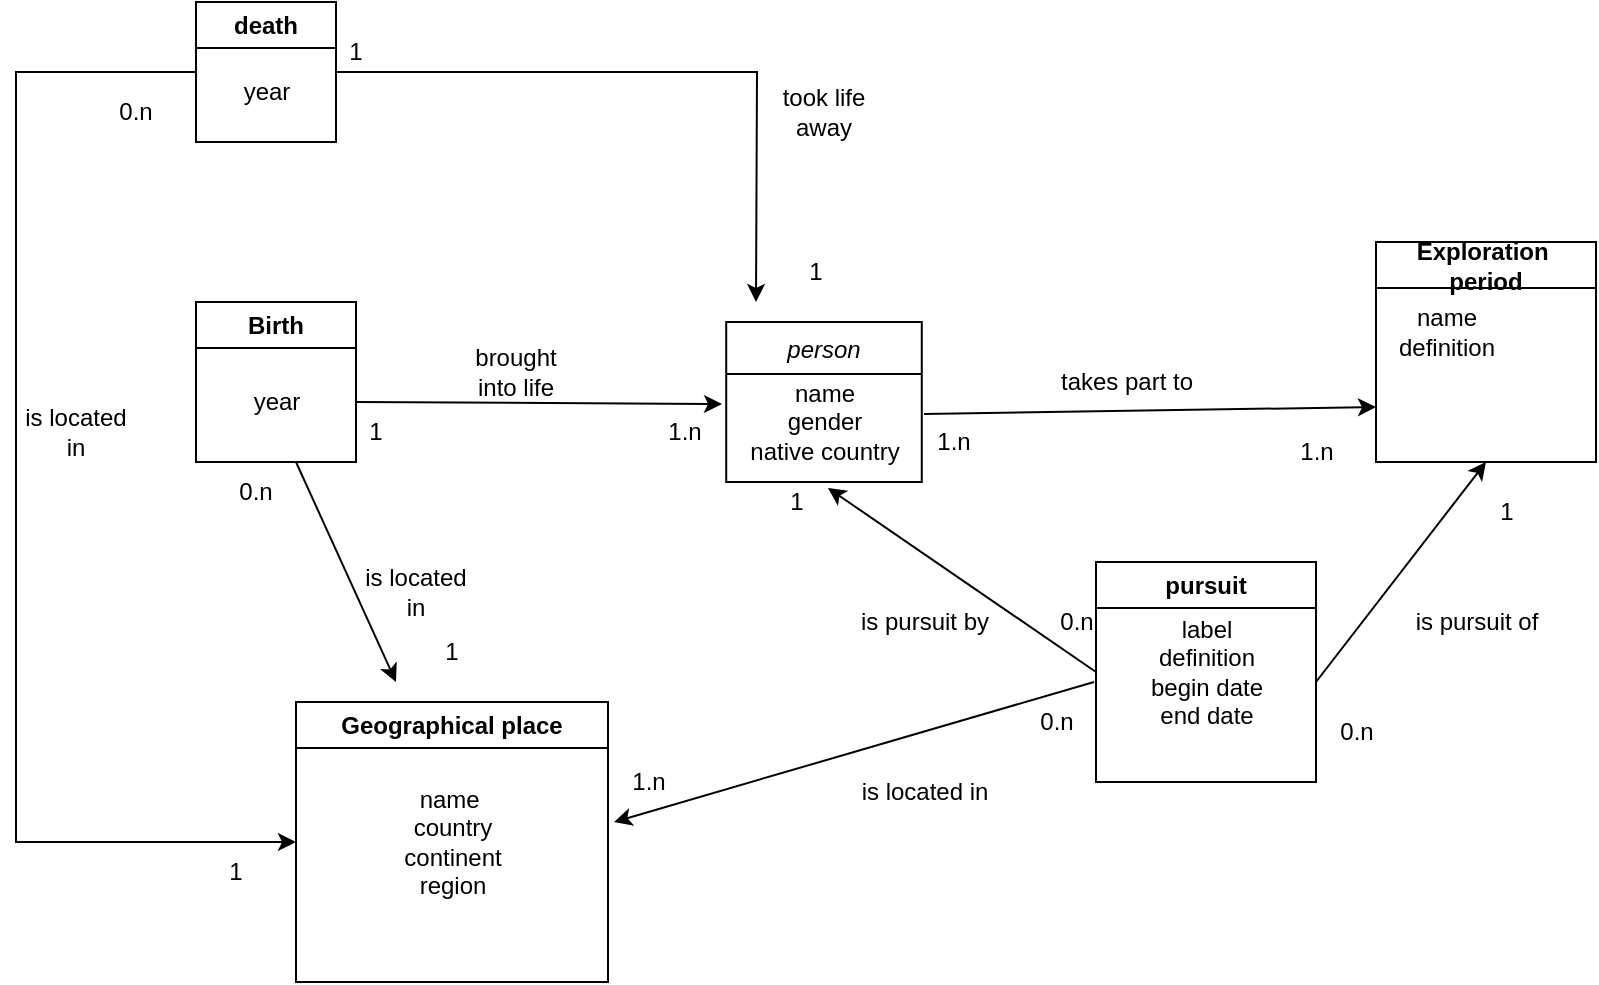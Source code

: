 <mxfile version="20.8.5" type="github"><diagram id="C5RBs43oDa-KdzZeNtuy" name="Page-1"><mxGraphModel dx="1151" dy="599" grid="1" gridSize="10" guides="1" tooltips="1" connect="1" arrows="1" fold="1" page="1" pageScale="1" pageWidth="827" pageHeight="1169" math="0" shadow="0"><root><mxCell id="WIyWlLk6GJQsqaUBKTNV-0"/><mxCell id="WIyWlLk6GJQsqaUBKTNV-1" parent="WIyWlLk6GJQsqaUBKTNV-0"/><mxCell id="zkfFHV4jXpPFQw0GAbJ--0" value="person" style="swimlane;fontStyle=2;align=center;verticalAlign=top;childLayout=stackLayout;horizontal=1;startSize=26;horizontalStack=0;resizeParent=1;resizeLast=0;collapsible=1;marginBottom=0;rounded=0;shadow=0;strokeWidth=1;" parent="WIyWlLk6GJQsqaUBKTNV-1" vertex="1"><mxGeometry x="365.11" y="220" width="97.78" height="80" as="geometry"><mxRectangle x="230" y="140" width="160" height="26" as="alternateBounds"/></mxGeometry></mxCell><mxCell id="K8FcZvoOdBKT6ePHO7J_-2" value="&lt;div style=&quot;&quot;&gt;&lt;span style=&quot;background-color: initial;&quot;&gt;name&lt;/span&gt;&lt;/div&gt;&lt;div style=&quot;&quot;&gt;&lt;span style=&quot;background-color: initial;&quot;&gt;gender&lt;/span&gt;&lt;/div&gt;&lt;div style=&quot;&quot;&gt;&lt;span style=&quot;background-color: initial;&quot;&gt;native country&lt;/span&gt;&lt;/div&gt;" style="text;html=1;align=center;verticalAlign=middle;resizable=0;points=[];autosize=1;strokeColor=none;fillColor=none;" parent="WIyWlLk6GJQsqaUBKTNV-1" vertex="1"><mxGeometry x="364" y="240" width="100" height="60" as="geometry"/></mxCell><mxCell id="K8FcZvoOdBKT6ePHO7J_-3" value="Birth" style="swimlane;whiteSpace=wrap;html=1;" parent="WIyWlLk6GJQsqaUBKTNV-1" vertex="1"><mxGeometry x="100" y="210" width="80" height="80" as="geometry"/></mxCell><mxCell id="K8FcZvoOdBKT6ePHO7J_-4" value="year" style="text;html=1;align=center;verticalAlign=middle;resizable=0;points=[];autosize=1;strokeColor=none;fillColor=none;" parent="K8FcZvoOdBKT6ePHO7J_-3" vertex="1"><mxGeometry x="15" y="35" width="50" height="30" as="geometry"/></mxCell><mxCell id="K8FcZvoOdBKT6ePHO7J_-5" value="" style="endArrow=classic;html=1;rounded=0;entryX=-0.01;entryY=0.35;entryDx=0;entryDy=0;entryPerimeter=0;" parent="WIyWlLk6GJQsqaUBKTNV-1" target="K8FcZvoOdBKT6ePHO7J_-2" edge="1"><mxGeometry width="50" height="50" relative="1" as="geometry"><mxPoint x="180" y="260" as="sourcePoint"/><mxPoint x="440" y="300" as="targetPoint"/></mxGeometry></mxCell><mxCell id="K8FcZvoOdBKT6ePHO7J_-6" value="brought into life" style="text;html=1;strokeColor=none;fillColor=none;align=center;verticalAlign=middle;whiteSpace=wrap;rounded=0;" parent="WIyWlLk6GJQsqaUBKTNV-1" vertex="1"><mxGeometry x="230" y="230" width="60" height="30" as="geometry"/></mxCell><mxCell id="K8FcZvoOdBKT6ePHO7J_-8" value="1" style="text;html=1;strokeColor=none;fillColor=none;align=center;verticalAlign=middle;whiteSpace=wrap;rounded=0;" parent="WIyWlLk6GJQsqaUBKTNV-1" vertex="1"><mxGeometry x="160" y="260" width="60" height="30" as="geometry"/></mxCell><mxCell id="K8FcZvoOdBKT6ePHO7J_-9" value="1.n" style="text;html=1;align=center;verticalAlign=middle;resizable=0;points=[];autosize=1;strokeColor=none;fillColor=none;" parent="WIyWlLk6GJQsqaUBKTNV-1" vertex="1"><mxGeometry x="324" y="260" width="40" height="30" as="geometry"/></mxCell><mxCell id="K8FcZvoOdBKT6ePHO7J_-14" style="edgeStyle=orthogonalEdgeStyle;rounded=0;orthogonalLoop=1;jettySize=auto;html=1;exitX=1;exitY=0.5;exitDx=0;exitDy=0;" parent="WIyWlLk6GJQsqaUBKTNV-1" source="K8FcZvoOdBKT6ePHO7J_-11" edge="1"><mxGeometry relative="1" as="geometry"><mxPoint x="380" y="210" as="targetPoint"/></mxGeometry></mxCell><mxCell id="K8FcZvoOdBKT6ePHO7J_-11" value="death" style="swimlane;whiteSpace=wrap;html=1;" parent="WIyWlLk6GJQsqaUBKTNV-1" vertex="1"><mxGeometry x="100" y="60" width="70" height="70" as="geometry"/></mxCell><mxCell id="K8FcZvoOdBKT6ePHO7J_-12" value="year" style="text;html=1;align=center;verticalAlign=middle;resizable=0;points=[];autosize=1;strokeColor=none;fillColor=none;" parent="K8FcZvoOdBKT6ePHO7J_-11" vertex="1"><mxGeometry x="10" y="30" width="50" height="30" as="geometry"/></mxCell><mxCell id="K8FcZvoOdBKT6ePHO7J_-15" value="took life away" style="text;html=1;strokeColor=none;fillColor=none;align=center;verticalAlign=middle;whiteSpace=wrap;rounded=0;" parent="WIyWlLk6GJQsqaUBKTNV-1" vertex="1"><mxGeometry x="384" y="100" width="60" height="30" as="geometry"/></mxCell><mxCell id="K8FcZvoOdBKT6ePHO7J_-16" value="1" style="text;html=1;strokeColor=none;fillColor=none;align=center;verticalAlign=middle;whiteSpace=wrap;rounded=0;" parent="WIyWlLk6GJQsqaUBKTNV-1" vertex="1"><mxGeometry x="150" y="70" width="60" height="30" as="geometry"/></mxCell><mxCell id="K8FcZvoOdBKT6ePHO7J_-17" value="1" style="text;html=1;strokeColor=none;fillColor=none;align=center;verticalAlign=middle;whiteSpace=wrap;rounded=0;" parent="WIyWlLk6GJQsqaUBKTNV-1" vertex="1"><mxGeometry x="380" y="180" width="60" height="30" as="geometry"/></mxCell><mxCell id="K8FcZvoOdBKT6ePHO7J_-18" value="Geographical place" style="swimlane;whiteSpace=wrap;html=1;" parent="WIyWlLk6GJQsqaUBKTNV-1" vertex="1"><mxGeometry x="150" y="410" width="156" height="140" as="geometry"/></mxCell><mxCell id="K8FcZvoOdBKT6ePHO7J_-41" value="name&amp;nbsp;&lt;br&gt;country&lt;br&gt;continent&lt;br&gt;region" style="text;html=1;align=center;verticalAlign=middle;resizable=0;points=[];autosize=1;strokeColor=none;fillColor=none;" parent="K8FcZvoOdBKT6ePHO7J_-18" vertex="1"><mxGeometry x="43" y="35" width="70" height="70" as="geometry"/></mxCell><mxCell id="K8FcZvoOdBKT6ePHO7J_-20" value="" style="endArrow=classic;html=1;rounded=0;exitX=0;exitY=0.5;exitDx=0;exitDy=0;entryX=0;entryY=0.5;entryDx=0;entryDy=0;" parent="WIyWlLk6GJQsqaUBKTNV-1" source="K8FcZvoOdBKT6ePHO7J_-11" target="K8FcZvoOdBKT6ePHO7J_-18" edge="1"><mxGeometry width="50" height="50" relative="1" as="geometry"><mxPoint x="390" y="340" as="sourcePoint"/><mxPoint x="20" y="480" as="targetPoint"/><Array as="points"><mxPoint x="10" y="95"/><mxPoint x="10" y="480"/></Array></mxGeometry></mxCell><mxCell id="K8FcZvoOdBKT6ePHO7J_-21" value="is located in" style="text;html=1;strokeColor=none;fillColor=none;align=center;verticalAlign=middle;whiteSpace=wrap;rounded=0;" parent="WIyWlLk6GJQsqaUBKTNV-1" vertex="1"><mxGeometry x="10" y="260" width="60" height="30" as="geometry"/></mxCell><mxCell id="K8FcZvoOdBKT6ePHO7J_-22" value="" style="endArrow=classic;html=1;rounded=0;" parent="WIyWlLk6GJQsqaUBKTNV-1" edge="1"><mxGeometry width="50" height="50" relative="1" as="geometry"><mxPoint x="150" y="290" as="sourcePoint"/><mxPoint x="200" y="400" as="targetPoint"/></mxGeometry></mxCell><mxCell id="K8FcZvoOdBKT6ePHO7J_-23" value="is located in" style="text;html=1;strokeColor=none;fillColor=none;align=center;verticalAlign=middle;whiteSpace=wrap;rounded=0;" parent="WIyWlLk6GJQsqaUBKTNV-1" vertex="1"><mxGeometry x="180" y="340" width="60" height="30" as="geometry"/></mxCell><mxCell id="K8FcZvoOdBKT6ePHO7J_-24" value="0.n" style="text;html=1;strokeColor=none;fillColor=none;align=center;verticalAlign=middle;whiteSpace=wrap;rounded=0;" parent="WIyWlLk6GJQsqaUBKTNV-1" vertex="1"><mxGeometry x="40" y="100" width="60" height="30" as="geometry"/></mxCell><mxCell id="K8FcZvoOdBKT6ePHO7J_-25" value="1" style="text;html=1;strokeColor=none;fillColor=none;align=center;verticalAlign=middle;whiteSpace=wrap;rounded=0;" parent="WIyWlLk6GJQsqaUBKTNV-1" vertex="1"><mxGeometry x="90" y="480" width="60" height="30" as="geometry"/></mxCell><mxCell id="K8FcZvoOdBKT6ePHO7J_-28" value="0.n" style="text;html=1;strokeColor=none;fillColor=none;align=center;verticalAlign=middle;whiteSpace=wrap;rounded=0;" parent="WIyWlLk6GJQsqaUBKTNV-1" vertex="1"><mxGeometry x="100" y="290" width="60" height="30" as="geometry"/></mxCell><mxCell id="K8FcZvoOdBKT6ePHO7J_-30" value="1" style="text;html=1;strokeColor=none;fillColor=none;align=center;verticalAlign=middle;whiteSpace=wrap;rounded=0;" parent="WIyWlLk6GJQsqaUBKTNV-1" vertex="1"><mxGeometry x="198" y="370" width="60" height="30" as="geometry"/></mxCell><mxCell id="K8FcZvoOdBKT6ePHO7J_-54" value="Exploration&amp;nbsp; period" style="swimlane;whiteSpace=wrap;html=1;" parent="WIyWlLk6GJQsqaUBKTNV-1" vertex="1"><mxGeometry x="690" y="180" width="110" height="110" as="geometry"/></mxCell><mxCell id="K8FcZvoOdBKT6ePHO7J_-56" value="name&lt;br&gt;definition" style="text;html=1;align=center;verticalAlign=middle;resizable=0;points=[];autosize=1;strokeColor=none;fillColor=none;" parent="K8FcZvoOdBKT6ePHO7J_-54" vertex="1"><mxGeometry y="25" width="70" height="40" as="geometry"/></mxCell><mxCell id="K8FcZvoOdBKT6ePHO7J_-66" value="1.n" style="text;html=1;strokeColor=none;fillColor=none;align=center;verticalAlign=middle;whiteSpace=wrap;rounded=0;" parent="WIyWlLk6GJQsqaUBKTNV-1" vertex="1"><mxGeometry x="449" y="265" width="60" height="30" as="geometry"/></mxCell><mxCell id="K8FcZvoOdBKT6ePHO7J_-68" value="1.n" style="text;html=1;align=center;verticalAlign=middle;resizable=0;points=[];autosize=1;strokeColor=none;fillColor=none;" parent="WIyWlLk6GJQsqaUBKTNV-1" vertex="1"><mxGeometry x="640" y="270" width="40" height="30" as="geometry"/></mxCell><mxCell id="K8FcZvoOdBKT6ePHO7J_-69" value="takes part to" style="text;html=1;align=center;verticalAlign=middle;resizable=0;points=[];autosize=1;strokeColor=none;fillColor=none;rotation=0;" parent="WIyWlLk6GJQsqaUBKTNV-1" vertex="1"><mxGeometry x="520" y="235" width="90" height="30" as="geometry"/></mxCell><mxCell id="K8FcZvoOdBKT6ePHO7J_-116" value="pursuit" style="swimlane;whiteSpace=wrap;html=1;" parent="WIyWlLk6GJQsqaUBKTNV-1" vertex="1"><mxGeometry x="550" y="340" width="110" height="110" as="geometry"/></mxCell><mxCell id="K8FcZvoOdBKT6ePHO7J_-117" value="label&lt;br&gt;definition&lt;br&gt;begin date&lt;br&gt;end date" style="text;html=1;align=center;verticalAlign=middle;resizable=0;points=[];autosize=1;strokeColor=none;fillColor=none;" parent="K8FcZvoOdBKT6ePHO7J_-116" vertex="1"><mxGeometry x="15" y="20" width="80" height="70" as="geometry"/></mxCell><mxCell id="K8FcZvoOdBKT6ePHO7J_-119" value="" style="endArrow=classic;html=1;rounded=0;exitX=1;exitY=0.433;exitDx=0;exitDy=0;exitPerimeter=0;entryX=0;entryY=0.75;entryDx=0;entryDy=0;" parent="WIyWlLk6GJQsqaUBKTNV-1" source="K8FcZvoOdBKT6ePHO7J_-2" target="K8FcZvoOdBKT6ePHO7J_-54" edge="1"><mxGeometry width="50" height="50" relative="1" as="geometry"><mxPoint x="390" y="400" as="sourcePoint"/><mxPoint x="440" y="350" as="targetPoint"/></mxGeometry></mxCell><mxCell id="K8FcZvoOdBKT6ePHO7J_-120" value="" style="endArrow=classic;html=1;rounded=0;entryX=0.5;entryY=1;entryDx=0;entryDy=0;" parent="WIyWlLk6GJQsqaUBKTNV-1" target="K8FcZvoOdBKT6ePHO7J_-54" edge="1"><mxGeometry width="50" height="50" relative="1" as="geometry"><mxPoint x="660" y="400" as="sourcePoint"/><mxPoint x="440" y="350" as="targetPoint"/></mxGeometry></mxCell><mxCell id="K8FcZvoOdBKT6ePHO7J_-121" value="is pursuit of" style="text;html=1;align=center;verticalAlign=middle;resizable=0;points=[];autosize=1;strokeColor=none;fillColor=none;" parent="WIyWlLk6GJQsqaUBKTNV-1" vertex="1"><mxGeometry x="700" y="355" width="80" height="30" as="geometry"/></mxCell><mxCell id="K8FcZvoOdBKT6ePHO7J_-122" value="1" style="text;html=1;align=center;verticalAlign=middle;resizable=0;points=[];autosize=1;strokeColor=none;fillColor=none;" parent="WIyWlLk6GJQsqaUBKTNV-1" vertex="1"><mxGeometry x="740" y="300" width="30" height="30" as="geometry"/></mxCell><mxCell id="K8FcZvoOdBKT6ePHO7J_-123" value="0.n" style="text;html=1;align=center;verticalAlign=middle;resizable=0;points=[];autosize=1;strokeColor=none;fillColor=none;" parent="WIyWlLk6GJQsqaUBKTNV-1" vertex="1"><mxGeometry x="660" y="410" width="40" height="30" as="geometry"/></mxCell><mxCell id="K8FcZvoOdBKT6ePHO7J_-125" value="" style="endArrow=classic;html=1;rounded=0;exitX=0;exitY=0.5;exitDx=0;exitDy=0;entryX=0.52;entryY=1.05;entryDx=0;entryDy=0;entryPerimeter=0;" parent="WIyWlLk6GJQsqaUBKTNV-1" source="K8FcZvoOdBKT6ePHO7J_-116" target="K8FcZvoOdBKT6ePHO7J_-2" edge="1"><mxGeometry width="50" height="50" relative="1" as="geometry"><mxPoint x="390" y="400" as="sourcePoint"/><mxPoint x="440" y="350" as="targetPoint"/></mxGeometry></mxCell><mxCell id="K8FcZvoOdBKT6ePHO7J_-126" value="is pursuit by" style="text;html=1;align=center;verticalAlign=middle;resizable=0;points=[];autosize=1;strokeColor=none;fillColor=none;" parent="WIyWlLk6GJQsqaUBKTNV-1" vertex="1"><mxGeometry x="419" y="355" width="90" height="30" as="geometry"/></mxCell><mxCell id="K8FcZvoOdBKT6ePHO7J_-127" value="0.n" style="text;html=1;align=center;verticalAlign=middle;resizable=0;points=[];autosize=1;strokeColor=none;fillColor=none;" parent="WIyWlLk6GJQsqaUBKTNV-1" vertex="1"><mxGeometry x="520" y="355" width="40" height="30" as="geometry"/></mxCell><mxCell id="K8FcZvoOdBKT6ePHO7J_-128" value="1" style="text;html=1;align=center;verticalAlign=middle;resizable=0;points=[];autosize=1;strokeColor=none;fillColor=none;" parent="WIyWlLk6GJQsqaUBKTNV-1" vertex="1"><mxGeometry x="385" y="295" width="30" height="30" as="geometry"/></mxCell><mxCell id="K8FcZvoOdBKT6ePHO7J_-129" value="" style="endArrow=classic;html=1;rounded=0;" parent="WIyWlLk6GJQsqaUBKTNV-1" edge="1"><mxGeometry width="50" height="50" relative="1" as="geometry"><mxPoint x="549" y="400" as="sourcePoint"/><mxPoint x="309" y="470" as="targetPoint"/></mxGeometry></mxCell><mxCell id="K8FcZvoOdBKT6ePHO7J_-130" value="is located in" style="text;html=1;align=center;verticalAlign=middle;resizable=0;points=[];autosize=1;strokeColor=none;fillColor=none;" parent="WIyWlLk6GJQsqaUBKTNV-1" vertex="1"><mxGeometry x="419" y="440" width="90" height="30" as="geometry"/></mxCell><mxCell id="K8FcZvoOdBKT6ePHO7J_-131" value="0.n" style="text;html=1;align=center;verticalAlign=middle;resizable=0;points=[];autosize=1;strokeColor=none;fillColor=none;" parent="WIyWlLk6GJQsqaUBKTNV-1" vertex="1"><mxGeometry x="510" y="405" width="40" height="30" as="geometry"/></mxCell><mxCell id="K8FcZvoOdBKT6ePHO7J_-132" value="1.n" style="text;html=1;align=center;verticalAlign=middle;resizable=0;points=[];autosize=1;strokeColor=none;fillColor=none;" parent="WIyWlLk6GJQsqaUBKTNV-1" vertex="1"><mxGeometry x="306" y="435" width="40" height="30" as="geometry"/></mxCell></root></mxGraphModel></diagram></mxfile>